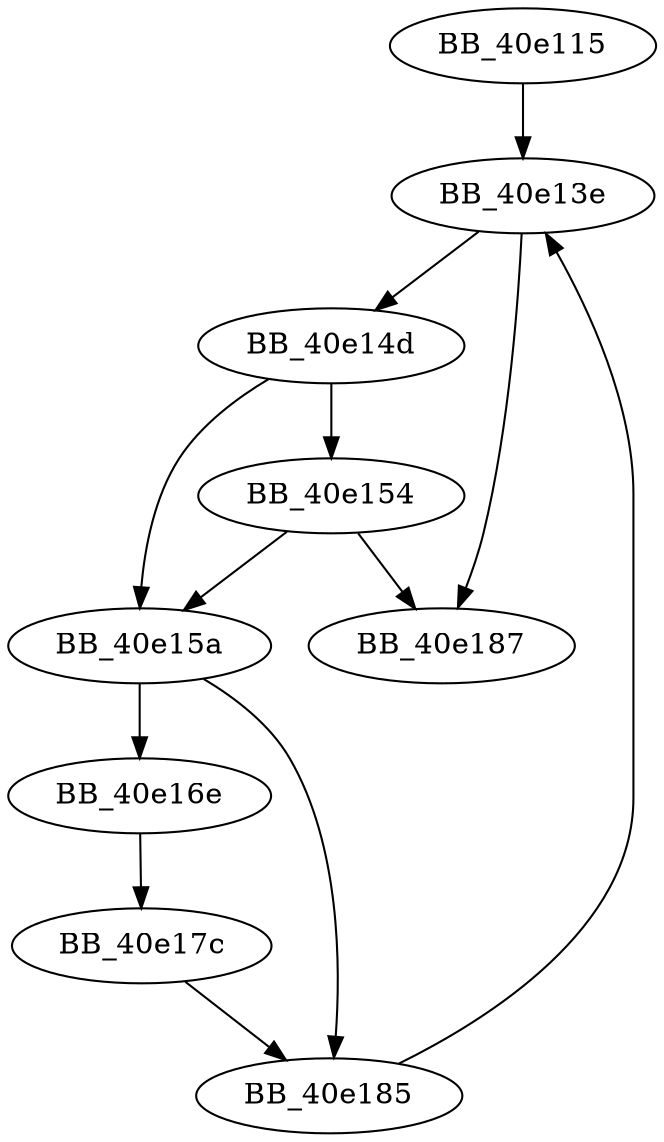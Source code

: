 DiGraph __local_unwind2{
BB_40e115->BB_40e13e
BB_40e13e->BB_40e14d
BB_40e13e->BB_40e187
BB_40e14d->BB_40e154
BB_40e14d->BB_40e15a
BB_40e154->BB_40e15a
BB_40e154->BB_40e187
BB_40e15a->BB_40e16e
BB_40e15a->BB_40e185
BB_40e16e->BB_40e17c
BB_40e17c->BB_40e185
BB_40e185->BB_40e13e
}
